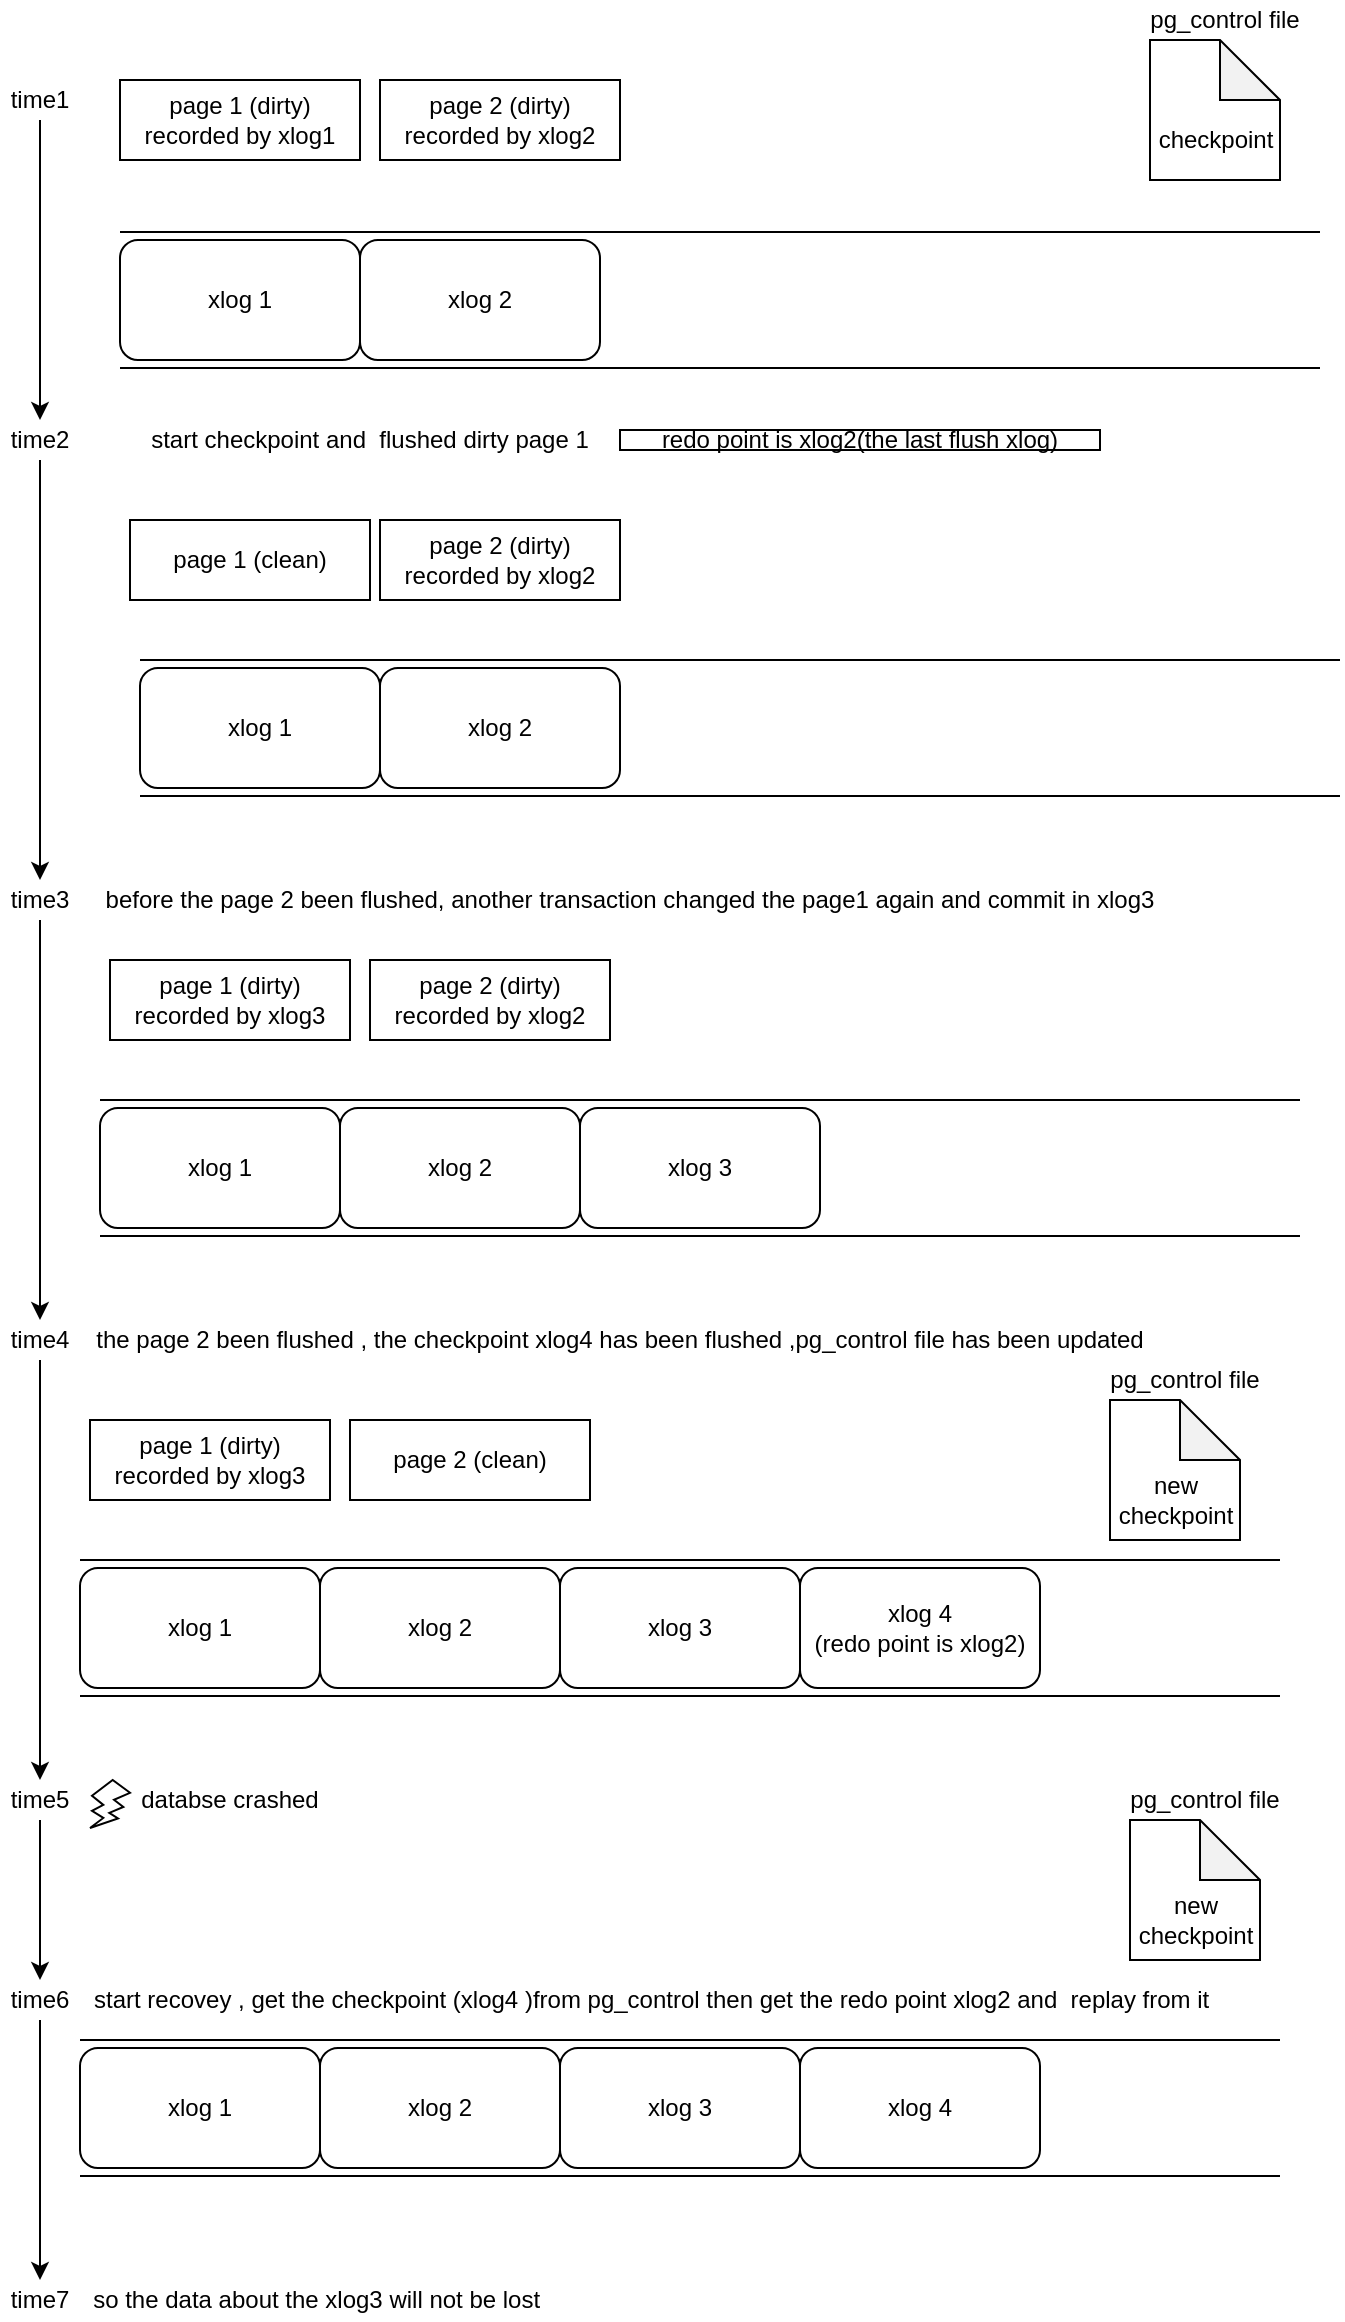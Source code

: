 <mxfile version="12.3.1" type="github" pages="1">
  <diagram id="gXM3Ycw-fR02b8TOL5E9" name="Page-1">
    <mxGraphModel dx="772" dy="405" grid="1" gridSize="10" guides="1" tooltips="1" connect="1" arrows="1" fold="1" page="1" pageScale="1" pageWidth="3300" pageHeight="4681" math="0" shadow="0">
      <root>
        <mxCell id="0"/>
        <mxCell id="1" parent="0"/>
        <mxCell id="KGu_Q4hgnfblnTcpn7K5-1" value="" style="endArrow=none;html=1;" parent="1" edge="1">
          <mxGeometry width="50" height="50" relative="1" as="geometry">
            <mxPoint x="80" y="356" as="sourcePoint"/>
            <mxPoint x="680" y="356" as="targetPoint"/>
          </mxGeometry>
        </mxCell>
        <mxCell id="KGu_Q4hgnfblnTcpn7K5-2" value="" style="endArrow=none;html=1;" parent="1" edge="1">
          <mxGeometry width="50" height="50" relative="1" as="geometry">
            <mxPoint x="80" y="424" as="sourcePoint"/>
            <mxPoint x="680" y="424" as="targetPoint"/>
          </mxGeometry>
        </mxCell>
        <mxCell id="KGu_Q4hgnfblnTcpn7K5-3" value="xlog 1" style="rounded=1;whiteSpace=wrap;html=1;" parent="1" vertex="1">
          <mxGeometry x="80" y="360" width="120" height="60" as="geometry"/>
        </mxCell>
        <mxCell id="KGu_Q4hgnfblnTcpn7K5-4" value="xlog 2" style="rounded=1;whiteSpace=wrap;html=1;" parent="1" vertex="1">
          <mxGeometry x="200" y="360" width="120" height="60" as="geometry"/>
        </mxCell>
        <mxCell id="KGu_Q4hgnfblnTcpn7K5-9" value="page 1 (dirty)&lt;br&gt;recorded by xlog1" style="rounded=0;whiteSpace=wrap;html=1;" parent="1" vertex="1">
          <mxGeometry x="80" y="280" width="120" height="40" as="geometry"/>
        </mxCell>
        <mxCell id="KGu_Q4hgnfblnTcpn7K5-10" value="page 2 (dirty)&lt;br&gt;recorded by xlog2" style="rounded=0;whiteSpace=wrap;html=1;" parent="1" vertex="1">
          <mxGeometry x="210" y="280" width="120" height="40" as="geometry"/>
        </mxCell>
        <mxCell id="KGu_Q4hgnfblnTcpn7K5-11" value="" style="endArrow=none;html=1;" parent="1" edge="1">
          <mxGeometry width="50" height="50" relative="1" as="geometry">
            <mxPoint x="90" y="570" as="sourcePoint"/>
            <mxPoint x="690" y="570" as="targetPoint"/>
          </mxGeometry>
        </mxCell>
        <mxCell id="KGu_Q4hgnfblnTcpn7K5-12" value="" style="endArrow=none;html=1;" parent="1" edge="1">
          <mxGeometry width="50" height="50" relative="1" as="geometry">
            <mxPoint x="90" y="638" as="sourcePoint"/>
            <mxPoint x="690" y="638" as="targetPoint"/>
          </mxGeometry>
        </mxCell>
        <mxCell id="KGu_Q4hgnfblnTcpn7K5-13" value="xlog 1" style="rounded=1;whiteSpace=wrap;html=1;" parent="1" vertex="1">
          <mxGeometry x="90" y="574" width="120" height="60" as="geometry"/>
        </mxCell>
        <mxCell id="KGu_Q4hgnfblnTcpn7K5-14" value="xlog 2" style="rounded=1;whiteSpace=wrap;html=1;" parent="1" vertex="1">
          <mxGeometry x="210" y="574" width="120" height="60" as="geometry"/>
        </mxCell>
        <mxCell id="KGu_Q4hgnfblnTcpn7K5-16" value="page 2 (dirty)&lt;br&gt;recorded by xlog2" style="rounded=0;whiteSpace=wrap;html=1;" parent="1" vertex="1">
          <mxGeometry x="210" y="500" width="120" height="40" as="geometry"/>
        </mxCell>
        <mxCell id="KGu_Q4hgnfblnTcpn7K5-18" value="start checkpoint and&amp;nbsp; flushed dirty page 1" style="text;html=1;strokeColor=none;fillColor=none;align=center;verticalAlign=middle;whiteSpace=wrap;rounded=0;" parent="1" vertex="1">
          <mxGeometry x="80" y="450" width="250" height="20" as="geometry"/>
        </mxCell>
        <mxCell id="KGu_Q4hgnfblnTcpn7K5-20" value="page 1 (clean)" style="rounded=0;whiteSpace=wrap;html=1;" parent="1" vertex="1">
          <mxGeometry x="85" y="500" width="120" height="40" as="geometry"/>
        </mxCell>
        <mxCell id="KGu_Q4hgnfblnTcpn7K5-24" value="" style="edgeStyle=orthogonalEdgeStyle;rounded=0;orthogonalLoop=1;jettySize=auto;html=1;" parent="1" source="KGu_Q4hgnfblnTcpn7K5-22" target="KGu_Q4hgnfblnTcpn7K5-23" edge="1">
          <mxGeometry relative="1" as="geometry"/>
        </mxCell>
        <mxCell id="KGu_Q4hgnfblnTcpn7K5-22" value="time1" style="text;html=1;strokeColor=none;fillColor=none;align=center;verticalAlign=middle;whiteSpace=wrap;rounded=0;" parent="1" vertex="1">
          <mxGeometry x="20" y="280" width="40" height="20" as="geometry"/>
        </mxCell>
        <mxCell id="KGu_Q4hgnfblnTcpn7K5-26" value="" style="edgeStyle=orthogonalEdgeStyle;rounded=0;orthogonalLoop=1;jettySize=auto;html=1;" parent="1" source="KGu_Q4hgnfblnTcpn7K5-23" target="KGu_Q4hgnfblnTcpn7K5-25" edge="1">
          <mxGeometry relative="1" as="geometry"/>
        </mxCell>
        <mxCell id="KGu_Q4hgnfblnTcpn7K5-23" value="time2" style="text;html=1;strokeColor=none;fillColor=none;align=center;verticalAlign=middle;whiteSpace=wrap;rounded=0;" parent="1" vertex="1">
          <mxGeometry x="20" y="450" width="40" height="20" as="geometry"/>
        </mxCell>
        <mxCell id="KGu_Q4hgnfblnTcpn7K5-37" value="" style="edgeStyle=orthogonalEdgeStyle;rounded=0;orthogonalLoop=1;jettySize=auto;html=1;" parent="1" source="KGu_Q4hgnfblnTcpn7K5-25" target="KGu_Q4hgnfblnTcpn7K5-36" edge="1">
          <mxGeometry relative="1" as="geometry"/>
        </mxCell>
        <mxCell id="KGu_Q4hgnfblnTcpn7K5-25" value="time3" style="text;html=1;strokeColor=none;fillColor=none;align=center;verticalAlign=middle;whiteSpace=wrap;rounded=0;" parent="1" vertex="1">
          <mxGeometry x="20" y="680" width="40" height="20" as="geometry"/>
        </mxCell>
        <mxCell id="KGu_Q4hgnfblnTcpn7K5-48" value="" style="edgeStyle=orthogonalEdgeStyle;rounded=0;orthogonalLoop=1;jettySize=auto;html=1;" parent="1" source="KGu_Q4hgnfblnTcpn7K5-36" target="KGu_Q4hgnfblnTcpn7K5-47" edge="1">
          <mxGeometry relative="1" as="geometry"/>
        </mxCell>
        <mxCell id="KGu_Q4hgnfblnTcpn7K5-36" value="time4" style="text;html=1;strokeColor=none;fillColor=none;align=center;verticalAlign=middle;whiteSpace=wrap;rounded=0;" parent="1" vertex="1">
          <mxGeometry x="20" y="900" width="40" height="20" as="geometry"/>
        </mxCell>
        <mxCell id="KGu_Q4hgnfblnTcpn7K5-53" value="" style="edgeStyle=orthogonalEdgeStyle;rounded=0;orthogonalLoop=1;jettySize=auto;html=1;" parent="1" source="KGu_Q4hgnfblnTcpn7K5-47" target="KGu_Q4hgnfblnTcpn7K5-52" edge="1">
          <mxGeometry relative="1" as="geometry"/>
        </mxCell>
        <mxCell id="KGu_Q4hgnfblnTcpn7K5-47" value="time5" style="text;html=1;strokeColor=none;fillColor=none;align=center;verticalAlign=middle;whiteSpace=wrap;rounded=0;" parent="1" vertex="1">
          <mxGeometry x="20" y="1130" width="40" height="20" as="geometry"/>
        </mxCell>
        <mxCell id="KGu_Q4hgnfblnTcpn7K5-68" value="" style="edgeStyle=orthogonalEdgeStyle;rounded=0;orthogonalLoop=1;jettySize=auto;html=1;" parent="1" source="KGu_Q4hgnfblnTcpn7K5-52" target="KGu_Q4hgnfblnTcpn7K5-67" edge="1">
          <mxGeometry relative="1" as="geometry"/>
        </mxCell>
        <mxCell id="KGu_Q4hgnfblnTcpn7K5-52" value="time6" style="text;html=1;strokeColor=none;fillColor=none;align=center;verticalAlign=middle;whiteSpace=wrap;rounded=0;" parent="1" vertex="1">
          <mxGeometry x="20" y="1230" width="40" height="20" as="geometry"/>
        </mxCell>
        <mxCell id="KGu_Q4hgnfblnTcpn7K5-67" value="time7" style="text;html=1;strokeColor=none;fillColor=none;align=center;verticalAlign=middle;whiteSpace=wrap;rounded=0;" parent="1" vertex="1">
          <mxGeometry x="20" y="1380" width="40" height="20" as="geometry"/>
        </mxCell>
        <mxCell id="KGu_Q4hgnfblnTcpn7K5-28" value="" style="endArrow=none;html=1;" parent="1" edge="1">
          <mxGeometry width="50" height="50" relative="1" as="geometry">
            <mxPoint x="70" y="790" as="sourcePoint"/>
            <mxPoint x="670" y="790" as="targetPoint"/>
          </mxGeometry>
        </mxCell>
        <mxCell id="KGu_Q4hgnfblnTcpn7K5-29" value="" style="endArrow=none;html=1;" parent="1" edge="1">
          <mxGeometry width="50" height="50" relative="1" as="geometry">
            <mxPoint x="70" y="858" as="sourcePoint"/>
            <mxPoint x="670" y="858" as="targetPoint"/>
          </mxGeometry>
        </mxCell>
        <mxCell id="KGu_Q4hgnfblnTcpn7K5-30" value="xlog 1" style="rounded=1;whiteSpace=wrap;html=1;" parent="1" vertex="1">
          <mxGeometry x="70" y="794" width="120" height="60" as="geometry"/>
        </mxCell>
        <mxCell id="KGu_Q4hgnfblnTcpn7K5-31" value="xlog 2" style="rounded=1;whiteSpace=wrap;html=1;" parent="1" vertex="1">
          <mxGeometry x="190" y="794" width="120" height="60" as="geometry"/>
        </mxCell>
        <mxCell id="KGu_Q4hgnfblnTcpn7K5-32" value="page 2 (dirty)&lt;br&gt;recorded by xlog2" style="rounded=0;whiteSpace=wrap;html=1;" parent="1" vertex="1">
          <mxGeometry x="205" y="720" width="120" height="40" as="geometry"/>
        </mxCell>
        <mxCell id="KGu_Q4hgnfblnTcpn7K5-33" value="page 1 (dirty)&lt;br&gt;recorded by xlog3" style="rounded=0;whiteSpace=wrap;html=1;" parent="1" vertex="1">
          <mxGeometry x="75" y="720" width="120" height="40" as="geometry"/>
        </mxCell>
        <mxCell id="KGu_Q4hgnfblnTcpn7K5-34" value="before the page 2 been flushed, another transaction changed the page1 again and commit in xlog3" style="text;html=1;strokeColor=none;fillColor=none;align=center;verticalAlign=middle;whiteSpace=wrap;rounded=0;" parent="1" vertex="1">
          <mxGeometry x="60" y="680" width="550" height="20" as="geometry"/>
        </mxCell>
        <mxCell id="KGu_Q4hgnfblnTcpn7K5-35" value="xlog 3" style="rounded=1;whiteSpace=wrap;html=1;" parent="1" vertex="1">
          <mxGeometry x="310" y="794" width="120" height="60" as="geometry"/>
        </mxCell>
        <mxCell id="KGu_Q4hgnfblnTcpn7K5-38" value="" style="endArrow=none;html=1;" parent="1" edge="1">
          <mxGeometry width="50" height="50" relative="1" as="geometry">
            <mxPoint x="60" y="1020" as="sourcePoint"/>
            <mxPoint x="660" y="1020" as="targetPoint"/>
          </mxGeometry>
        </mxCell>
        <mxCell id="KGu_Q4hgnfblnTcpn7K5-39" value="" style="endArrow=none;html=1;" parent="1" edge="1">
          <mxGeometry width="50" height="50" relative="1" as="geometry">
            <mxPoint x="60" y="1088" as="sourcePoint"/>
            <mxPoint x="660" y="1088" as="targetPoint"/>
          </mxGeometry>
        </mxCell>
        <mxCell id="KGu_Q4hgnfblnTcpn7K5-40" value="xlog 1" style="rounded=1;whiteSpace=wrap;html=1;" parent="1" vertex="1">
          <mxGeometry x="60" y="1024" width="120" height="60" as="geometry"/>
        </mxCell>
        <mxCell id="KGu_Q4hgnfblnTcpn7K5-41" value="xlog 2" style="rounded=1;whiteSpace=wrap;html=1;" parent="1" vertex="1">
          <mxGeometry x="180" y="1024" width="120" height="60" as="geometry"/>
        </mxCell>
        <mxCell id="KGu_Q4hgnfblnTcpn7K5-42" value="page 2 (clean)" style="rounded=0;whiteSpace=wrap;html=1;" parent="1" vertex="1">
          <mxGeometry x="195" y="950" width="120" height="40" as="geometry"/>
        </mxCell>
        <mxCell id="KGu_Q4hgnfblnTcpn7K5-43" value="page 1 (dirty)&lt;br&gt;recorded by xlog3" style="rounded=0;whiteSpace=wrap;html=1;" parent="1" vertex="1">
          <mxGeometry x="65" y="950" width="120" height="40" as="geometry"/>
        </mxCell>
        <mxCell id="KGu_Q4hgnfblnTcpn7K5-44" value="xlog 3" style="rounded=1;whiteSpace=wrap;html=1;" parent="1" vertex="1">
          <mxGeometry x="300" y="1024" width="120" height="60" as="geometry"/>
        </mxCell>
        <mxCell id="KGu_Q4hgnfblnTcpn7K5-45" value="the page 2 been flushed , the checkpoint xlog4 has been flushed ,pg_control file has been updated" style="text;html=1;strokeColor=none;fillColor=none;align=center;verticalAlign=middle;whiteSpace=wrap;rounded=0;" parent="1" vertex="1">
          <mxGeometry x="65" y="900" width="530" height="20" as="geometry"/>
        </mxCell>
        <mxCell id="KGu_Q4hgnfblnTcpn7K5-46" value="xlog 4&lt;br&gt;(redo point is xlog2)" style="rounded=1;whiteSpace=wrap;html=1;" parent="1" vertex="1">
          <mxGeometry x="420" y="1024" width="120" height="60" as="geometry"/>
        </mxCell>
        <mxCell id="KGu_Q4hgnfblnTcpn7K5-50" value="databse crashed" style="text;html=1;strokeColor=none;fillColor=none;align=center;verticalAlign=middle;whiteSpace=wrap;rounded=0;" parent="1" vertex="1">
          <mxGeometry x="85" y="1130" width="100" height="20" as="geometry"/>
        </mxCell>
        <mxCell id="KGu_Q4hgnfblnTcpn7K5-51" value="" style="verticalLabelPosition=bottom;verticalAlign=top;html=1;shape=mxgraph.basic.flash" parent="1" vertex="1">
          <mxGeometry x="65" y="1130" width="20" height="24" as="geometry"/>
        </mxCell>
        <mxCell id="KGu_Q4hgnfblnTcpn7K5-55" value="redo point is xlog2(the last flush xlog)" style="rounded=0;whiteSpace=wrap;html=1;" parent="1" vertex="1">
          <mxGeometry x="330" y="455" width="240" height="10" as="geometry"/>
        </mxCell>
        <mxCell id="KGu_Q4hgnfblnTcpn7K5-56" value="" style="endArrow=none;html=1;" parent="1" edge="1">
          <mxGeometry width="50" height="50" relative="1" as="geometry">
            <mxPoint x="60" y="1260" as="sourcePoint"/>
            <mxPoint x="660" y="1260" as="targetPoint"/>
          </mxGeometry>
        </mxCell>
        <mxCell id="KGu_Q4hgnfblnTcpn7K5-57" value="" style="endArrow=none;html=1;" parent="1" edge="1">
          <mxGeometry width="50" height="50" relative="1" as="geometry">
            <mxPoint x="60" y="1328" as="sourcePoint"/>
            <mxPoint x="660" y="1328" as="targetPoint"/>
          </mxGeometry>
        </mxCell>
        <mxCell id="KGu_Q4hgnfblnTcpn7K5-58" value="xlog 1" style="rounded=1;whiteSpace=wrap;html=1;" parent="1" vertex="1">
          <mxGeometry x="60" y="1264" width="120" height="60" as="geometry"/>
        </mxCell>
        <mxCell id="KGu_Q4hgnfblnTcpn7K5-59" value="xlog 2" style="rounded=1;whiteSpace=wrap;html=1;" parent="1" vertex="1">
          <mxGeometry x="180" y="1264" width="120" height="60" as="geometry"/>
        </mxCell>
        <mxCell id="KGu_Q4hgnfblnTcpn7K5-60" value="xlog 3" style="rounded=1;whiteSpace=wrap;html=1;" parent="1" vertex="1">
          <mxGeometry x="300" y="1264" width="120" height="60" as="geometry"/>
        </mxCell>
        <mxCell id="KGu_Q4hgnfblnTcpn7K5-61" value="xlog 4" style="rounded=1;whiteSpace=wrap;html=1;" parent="1" vertex="1">
          <mxGeometry x="420" y="1264" width="120" height="60" as="geometry"/>
        </mxCell>
        <mxCell id="KGu_Q4hgnfblnTcpn7K5-62" value="start recovey , get the checkpoint (xlog4 )from pg_control then get the redo point xlog2 and&amp;nbsp; replay from it&amp;nbsp;&amp;nbsp;" style="text;html=1;strokeColor=none;fillColor=none;align=left;verticalAlign=middle;whiteSpace=wrap;rounded=0;" parent="1" vertex="1">
          <mxGeometry x="65" y="1230" width="595" height="20" as="geometry"/>
        </mxCell>
        <mxCell id="KGu_Q4hgnfblnTcpn7K5-65" value="so the data about the xlog3 will not be lost&amp;nbsp;" style="text;html=1;strokeColor=none;fillColor=none;align=center;verticalAlign=middle;whiteSpace=wrap;rounded=0;" parent="1" vertex="1">
          <mxGeometry x="60" y="1380" width="240" height="20" as="geometry"/>
        </mxCell>
        <mxCell id="7qNSkuQVfmVFNY7ggTP4-7" value="" style="group" vertex="1" connectable="0" parent="1">
          <mxGeometry x="580" y="240" width="105" height="90" as="geometry"/>
        </mxCell>
        <mxCell id="7qNSkuQVfmVFNY7ggTP4-1" value="" style="shape=note;whiteSpace=wrap;html=1;backgroundOutline=1;darkOpacity=0.05;" vertex="1" parent="7qNSkuQVfmVFNY7ggTP4-7">
          <mxGeometry x="15" y="20" width="65" height="70" as="geometry"/>
        </mxCell>
        <mxCell id="7qNSkuQVfmVFNY7ggTP4-2" value="checkpoint" style="text;html=1;strokeColor=none;fillColor=none;align=center;verticalAlign=middle;whiteSpace=wrap;rounded=0;" vertex="1" parent="7qNSkuQVfmVFNY7ggTP4-7">
          <mxGeometry x="32.5" y="60" width="30" height="20" as="geometry"/>
        </mxCell>
        <mxCell id="7qNSkuQVfmVFNY7ggTP4-3" value="pg_control file" style="text;html=1;strokeColor=none;fillColor=none;align=center;verticalAlign=middle;whiteSpace=wrap;rounded=0;" vertex="1" parent="7qNSkuQVfmVFNY7ggTP4-7">
          <mxGeometry width="105" height="20" as="geometry"/>
        </mxCell>
        <mxCell id="7qNSkuQVfmVFNY7ggTP4-8" value="" style="group" vertex="1" connectable="0" parent="1">
          <mxGeometry x="560" y="920" width="105" height="90" as="geometry"/>
        </mxCell>
        <mxCell id="7qNSkuQVfmVFNY7ggTP4-9" value="" style="shape=note;whiteSpace=wrap;html=1;backgroundOutline=1;darkOpacity=0.05;" vertex="1" parent="7qNSkuQVfmVFNY7ggTP4-8">
          <mxGeometry x="15" y="20" width="65" height="70" as="geometry"/>
        </mxCell>
        <mxCell id="7qNSkuQVfmVFNY7ggTP4-10" value="new&lt;br&gt;checkpoint" style="text;html=1;strokeColor=none;fillColor=none;align=center;verticalAlign=middle;whiteSpace=wrap;rounded=0;" vertex="1" parent="7qNSkuQVfmVFNY7ggTP4-8">
          <mxGeometry x="32.5" y="60" width="30" height="20" as="geometry"/>
        </mxCell>
        <mxCell id="7qNSkuQVfmVFNY7ggTP4-11" value="pg_control file" style="text;html=1;strokeColor=none;fillColor=none;align=center;verticalAlign=middle;whiteSpace=wrap;rounded=0;" vertex="1" parent="7qNSkuQVfmVFNY7ggTP4-8">
          <mxGeometry width="105" height="20" as="geometry"/>
        </mxCell>
        <mxCell id="7qNSkuQVfmVFNY7ggTP4-12" value="" style="group" vertex="1" connectable="0" parent="1">
          <mxGeometry x="570" y="1130" width="105" height="90" as="geometry"/>
        </mxCell>
        <mxCell id="7qNSkuQVfmVFNY7ggTP4-13" value="" style="shape=note;whiteSpace=wrap;html=1;backgroundOutline=1;darkOpacity=0.05;" vertex="1" parent="7qNSkuQVfmVFNY7ggTP4-12">
          <mxGeometry x="15" y="20" width="65" height="70" as="geometry"/>
        </mxCell>
        <mxCell id="7qNSkuQVfmVFNY7ggTP4-14" value="new&lt;br&gt;checkpoint" style="text;html=1;strokeColor=none;fillColor=none;align=center;verticalAlign=middle;whiteSpace=wrap;rounded=0;" vertex="1" parent="7qNSkuQVfmVFNY7ggTP4-12">
          <mxGeometry x="32.5" y="60" width="30" height="20" as="geometry"/>
        </mxCell>
        <mxCell id="7qNSkuQVfmVFNY7ggTP4-15" value="pg_control file" style="text;html=1;strokeColor=none;fillColor=none;align=center;verticalAlign=middle;whiteSpace=wrap;rounded=0;" vertex="1" parent="7qNSkuQVfmVFNY7ggTP4-12">
          <mxGeometry width="105" height="20" as="geometry"/>
        </mxCell>
      </root>
    </mxGraphModel>
  </diagram>
</mxfile>
